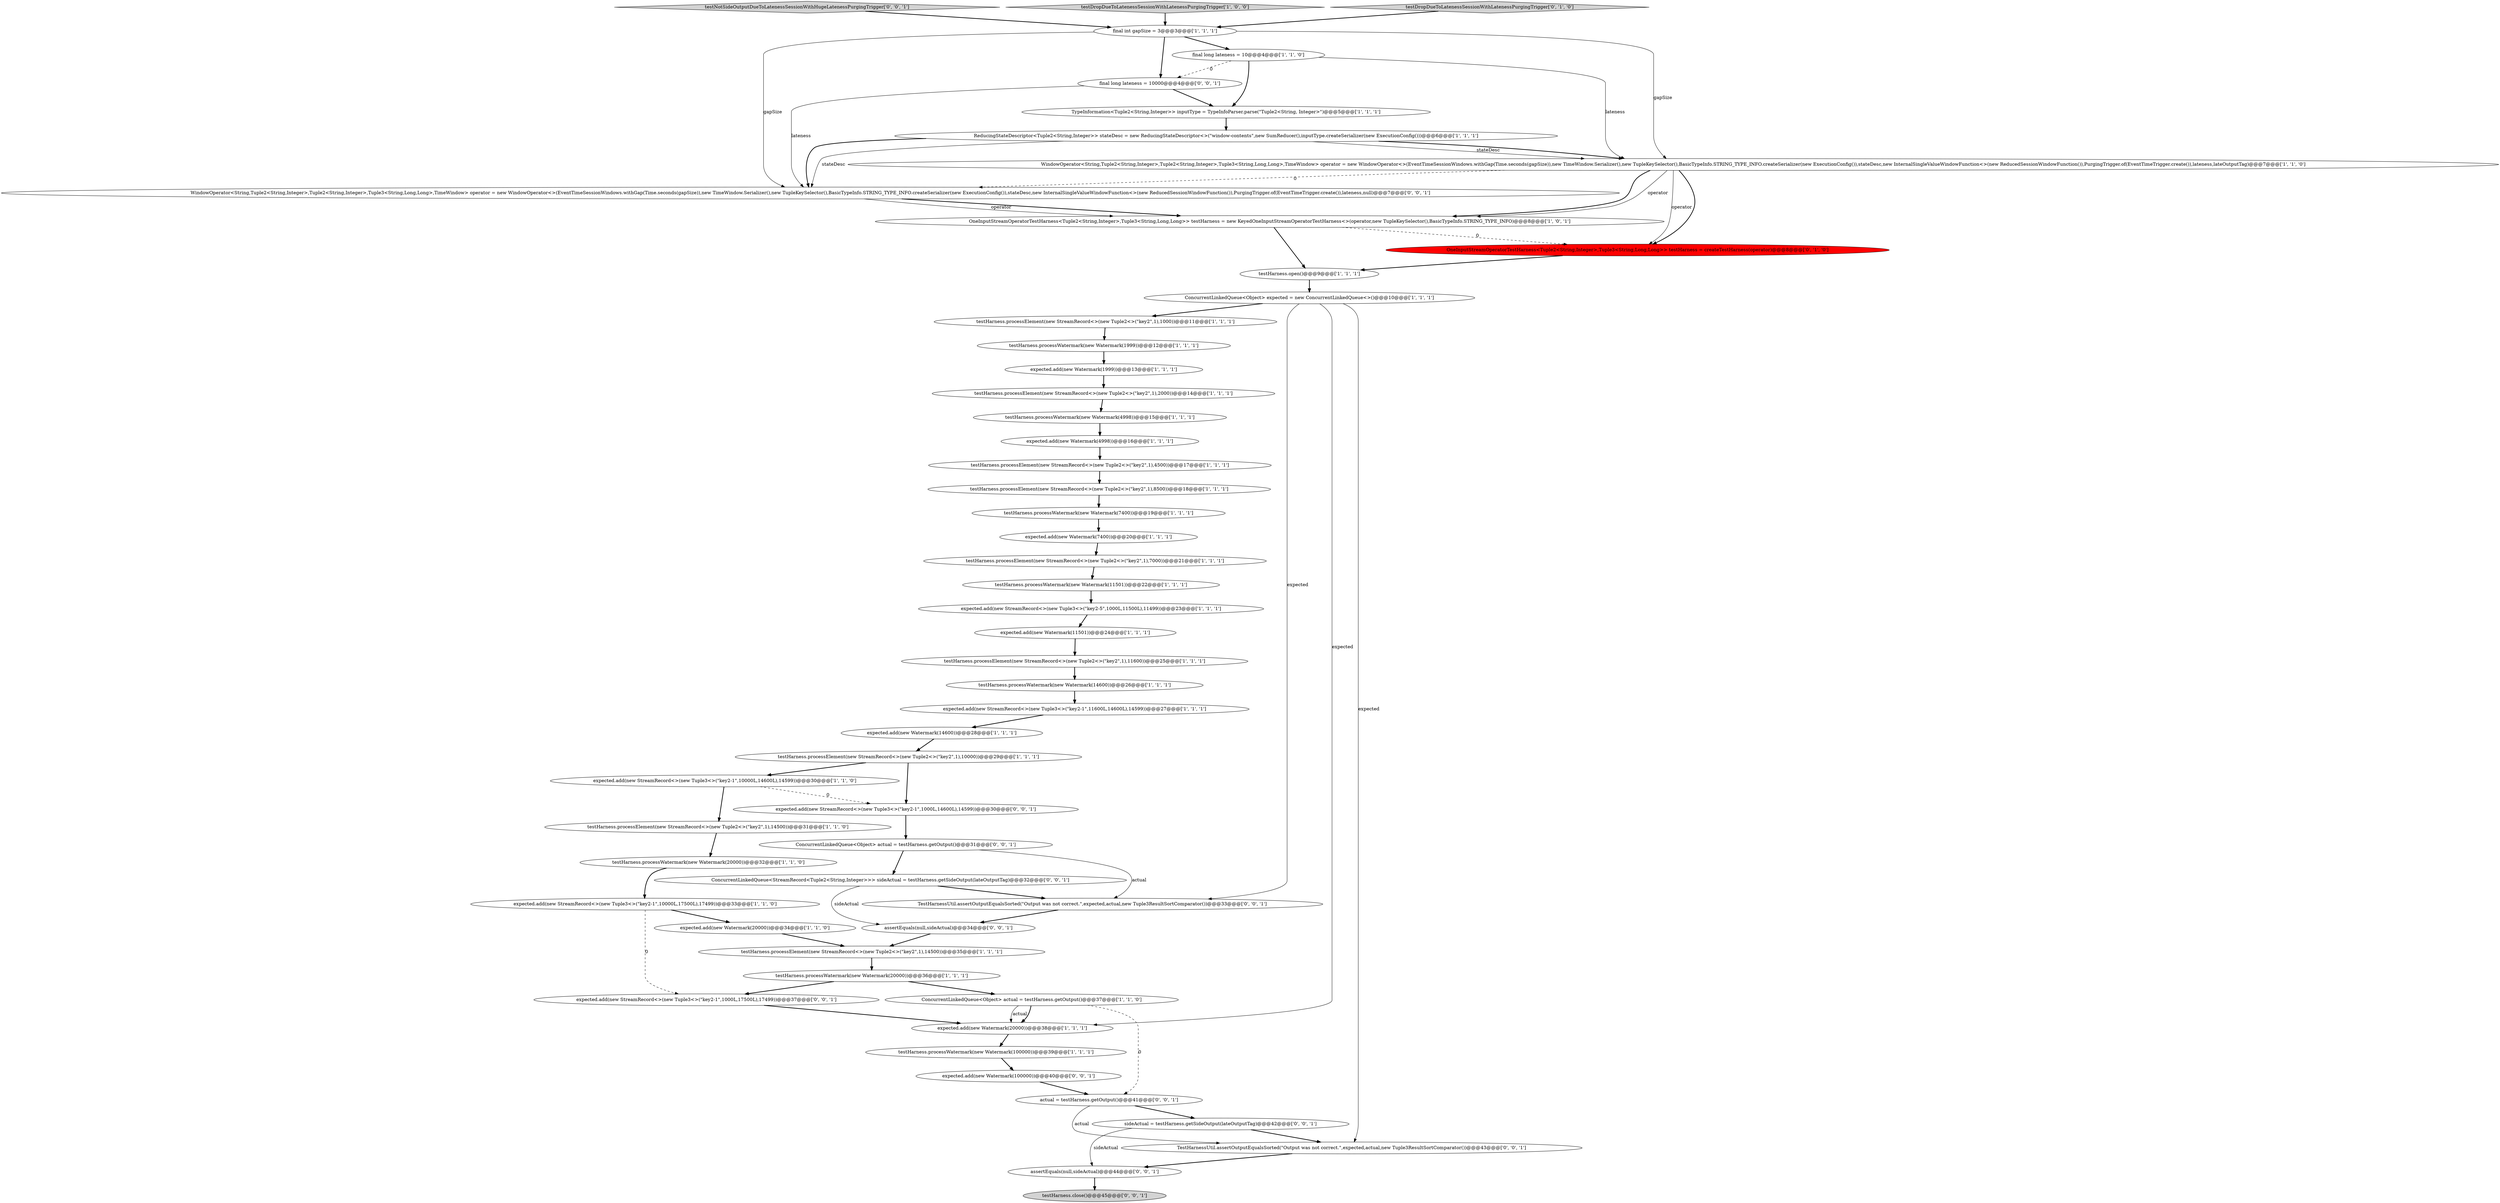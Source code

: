 digraph {
9 [style = filled, label = "testHarness.processElement(new StreamRecord<>(new Tuple2<>(\"key2\",1),14500))@@@35@@@['1', '1', '1']", fillcolor = white, shape = ellipse image = "AAA0AAABBB1BBB"];
13 [style = filled, label = "ConcurrentLinkedQueue<Object> actual = testHarness.getOutput()@@@37@@@['1', '1', '0']", fillcolor = white, shape = ellipse image = "AAA0AAABBB1BBB"];
26 [style = filled, label = "testHarness.processElement(new StreamRecord<>(new Tuple2<>(\"key2\",1),7000))@@@21@@@['1', '1', '1']", fillcolor = white, shape = ellipse image = "AAA0AAABBB1BBB"];
1 [style = filled, label = "expected.add(new StreamRecord<>(new Tuple3<>(\"key2-5\",1000L,11500L),11499))@@@23@@@['1', '1', '1']", fillcolor = white, shape = ellipse image = "AAA0AAABBB1BBB"];
41 [style = filled, label = "ConcurrentLinkedQueue<Object> actual = testHarness.getOutput()@@@31@@@['0', '0', '1']", fillcolor = white, shape = ellipse image = "AAA0AAABBB3BBB"];
20 [style = filled, label = "testHarness.processWatermark(new Watermark(4998))@@@15@@@['1', '1', '1']", fillcolor = white, shape = ellipse image = "AAA0AAABBB1BBB"];
35 [style = filled, label = "expected.add(new StreamRecord<>(new Tuple3<>(\"key2-1\",10000L,17500L),17499))@@@33@@@['1', '1', '0']", fillcolor = white, shape = ellipse image = "AAA0AAABBB1BBB"];
46 [style = filled, label = "final long lateness = 10000@@@4@@@['0', '0', '1']", fillcolor = white, shape = ellipse image = "AAA0AAABBB3BBB"];
5 [style = filled, label = "final int gapSize = 3@@@3@@@['1', '1', '1']", fillcolor = white, shape = ellipse image = "AAA0AAABBB1BBB"];
21 [style = filled, label = "expected.add(new Watermark(11501))@@@24@@@['1', '1', '1']", fillcolor = white, shape = ellipse image = "AAA0AAABBB1BBB"];
22 [style = filled, label = "expected.add(new Watermark(4998))@@@16@@@['1', '1', '1']", fillcolor = white, shape = ellipse image = "AAA0AAABBB1BBB"];
54 [style = filled, label = "testNotSideOutputDueToLatenessSessionWithHugeLatenessPurgingTrigger['0', '0', '1']", fillcolor = lightgray, shape = diamond image = "AAA0AAABBB3BBB"];
36 [style = filled, label = "testHarness.processWatermark(new Watermark(14600))@@@26@@@['1', '1', '1']", fillcolor = white, shape = ellipse image = "AAA0AAABBB1BBB"];
19 [style = filled, label = "ConcurrentLinkedQueue<Object> expected = new ConcurrentLinkedQueue<>()@@@10@@@['1', '1', '1']", fillcolor = white, shape = ellipse image = "AAA0AAABBB1BBB"];
28 [style = filled, label = "ReducingStateDescriptor<Tuple2<String,Integer>> stateDesc = new ReducingStateDescriptor<>(\"window-contents\",new SumReducer(),inputType.createSerializer(new ExecutionConfig()))@@@6@@@['1', '1', '1']", fillcolor = white, shape = ellipse image = "AAA0AAABBB1BBB"];
8 [style = filled, label = "expected.add(new Watermark(14600))@@@28@@@['1', '1', '1']", fillcolor = white, shape = ellipse image = "AAA0AAABBB1BBB"];
6 [style = filled, label = "TypeInformation<Tuple2<String,Integer>> inputType = TypeInfoParser.parse(\"Tuple2<String, Integer>\")@@@5@@@['1', '1', '1']", fillcolor = white, shape = ellipse image = "AAA0AAABBB1BBB"];
49 [style = filled, label = "expected.add(new StreamRecord<>(new Tuple3<>(\"key2-1\",1000L,14600L),14599))@@@30@@@['0', '0', '1']", fillcolor = white, shape = ellipse image = "AAA0AAABBB3BBB"];
24 [style = filled, label = "expected.add(new Watermark(1999))@@@13@@@['1', '1', '1']", fillcolor = white, shape = ellipse image = "AAA0AAABBB1BBB"];
37 [style = filled, label = "testHarness.processWatermark(new Watermark(11501))@@@22@@@['1', '1', '1']", fillcolor = white, shape = ellipse image = "AAA0AAABBB1BBB"];
45 [style = filled, label = "assertEquals(null,sideActual)@@@34@@@['0', '0', '1']", fillcolor = white, shape = ellipse image = "AAA0AAABBB3BBB"];
15 [style = filled, label = "testHarness.processElement(new StreamRecord<>(new Tuple2<>(\"key2\",1),14500))@@@31@@@['1', '1', '0']", fillcolor = white, shape = ellipse image = "AAA0AAABBB1BBB"];
17 [style = filled, label = "testHarness.processWatermark(new Watermark(100000))@@@39@@@['1', '1', '1']", fillcolor = white, shape = ellipse image = "AAA0AAABBB1BBB"];
47 [style = filled, label = "actual = testHarness.getOutput()@@@41@@@['0', '0', '1']", fillcolor = white, shape = ellipse image = "AAA0AAABBB3BBB"];
34 [style = filled, label = "testHarness.processElement(new StreamRecord<>(new Tuple2<>(\"key2\",1),1000))@@@11@@@['1', '1', '1']", fillcolor = white, shape = ellipse image = "AAA0AAABBB1BBB"];
3 [style = filled, label = "WindowOperator<String,Tuple2<String,Integer>,Tuple2<String,Integer>,Tuple3<String,Long,Long>,TimeWindow> operator = new WindowOperator<>(EventTimeSessionWindows.withGap(Time.seconds(gapSize)),new TimeWindow.Serializer(),new TupleKeySelector(),BasicTypeInfo.STRING_TYPE_INFO.createSerializer(new ExecutionConfig()),stateDesc,new InternalSingleValueWindowFunction<>(new ReducedSessionWindowFunction()),PurgingTrigger.of(EventTimeTrigger.create()),lateness,lateOutputTag)@@@7@@@['1', '1', '0']", fillcolor = white, shape = ellipse image = "AAA0AAABBB1BBB"];
0 [style = filled, label = "testHarness.processWatermark(new Watermark(20000))@@@36@@@['1', '1', '1']", fillcolor = white, shape = ellipse image = "AAA0AAABBB1BBB"];
25 [style = filled, label = "OneInputStreamOperatorTestHarness<Tuple2<String,Integer>,Tuple3<String,Long,Long>> testHarness = new KeyedOneInputStreamOperatorTestHarness<>(operator,new TupleKeySelector(),BasicTypeInfo.STRING_TYPE_INFO)@@@8@@@['1', '0', '1']", fillcolor = white, shape = ellipse image = "AAA0AAABBB1BBB"];
50 [style = filled, label = "ConcurrentLinkedQueue<StreamRecord<Tuple2<String,Integer>>> sideActual = testHarness.getSideOutput(lateOutputTag)@@@32@@@['0', '0', '1']", fillcolor = white, shape = ellipse image = "AAA0AAABBB3BBB"];
7 [style = filled, label = "testHarness.processWatermark(new Watermark(20000))@@@32@@@['1', '1', '0']", fillcolor = white, shape = ellipse image = "AAA0AAABBB1BBB"];
51 [style = filled, label = "expected.add(new StreamRecord<>(new Tuple3<>(\"key2-1\",1000L,17500L),17499))@@@37@@@['0', '0', '1']", fillcolor = white, shape = ellipse image = "AAA0AAABBB3BBB"];
53 [style = filled, label = "assertEquals(null,sideActual)@@@44@@@['0', '0', '1']", fillcolor = white, shape = ellipse image = "AAA0AAABBB3BBB"];
2 [style = filled, label = "testHarness.processElement(new StreamRecord<>(new Tuple2<>(\"key2\",1),11600))@@@25@@@['1', '1', '1']", fillcolor = white, shape = ellipse image = "AAA0AAABBB1BBB"];
11 [style = filled, label = "testDropDueToLatenessSessionWithLatenessPurgingTrigger['1', '0', '0']", fillcolor = lightgray, shape = diamond image = "AAA0AAABBB1BBB"];
10 [style = filled, label = "expected.add(new StreamRecord<>(new Tuple3<>(\"key2-1\",11600L,14600L),14599))@@@27@@@['1', '1', '1']", fillcolor = white, shape = ellipse image = "AAA0AAABBB1BBB"];
42 [style = filled, label = "TestHarnessUtil.assertOutputEqualsSorted(\"Output was not correct.\",expected,actual,new Tuple3ResultSortComparator())@@@33@@@['0', '0', '1']", fillcolor = white, shape = ellipse image = "AAA0AAABBB3BBB"];
43 [style = filled, label = "TestHarnessUtil.assertOutputEqualsSorted(\"Output was not correct.\",expected,actual,new Tuple3ResultSortComparator())@@@43@@@['0', '0', '1']", fillcolor = white, shape = ellipse image = "AAA0AAABBB3BBB"];
30 [style = filled, label = "expected.add(new Watermark(20000))@@@38@@@['1', '1', '1']", fillcolor = white, shape = ellipse image = "AAA0AAABBB1BBB"];
14 [style = filled, label = "testHarness.processWatermark(new Watermark(1999))@@@12@@@['1', '1', '1']", fillcolor = white, shape = ellipse image = "AAA0AAABBB1BBB"];
48 [style = filled, label = "sideActual = testHarness.getSideOutput(lateOutputTag)@@@42@@@['0', '0', '1']", fillcolor = white, shape = ellipse image = "AAA0AAABBB3BBB"];
18 [style = filled, label = "testHarness.processElement(new StreamRecord<>(new Tuple2<>(\"key2\",1),10000))@@@29@@@['1', '1', '1']", fillcolor = white, shape = ellipse image = "AAA0AAABBB1BBB"];
4 [style = filled, label = "testHarness.processWatermark(new Watermark(7400))@@@19@@@['1', '1', '1']", fillcolor = white, shape = ellipse image = "AAA0AAABBB1BBB"];
52 [style = filled, label = "expected.add(new Watermark(100000))@@@40@@@['0', '0', '1']", fillcolor = white, shape = ellipse image = "AAA0AAABBB3BBB"];
12 [style = filled, label = "testHarness.processElement(new StreamRecord<>(new Tuple2<>(\"key2\",1),2000))@@@14@@@['1', '1', '1']", fillcolor = white, shape = ellipse image = "AAA0AAABBB1BBB"];
38 [style = filled, label = "testDropDueToLatenessSessionWithLatenessPurgingTrigger['0', '1', '0']", fillcolor = lightgray, shape = diamond image = "AAA0AAABBB2BBB"];
33 [style = filled, label = "testHarness.processElement(new StreamRecord<>(new Tuple2<>(\"key2\",1),8500))@@@18@@@['1', '1', '1']", fillcolor = white, shape = ellipse image = "AAA0AAABBB1BBB"];
32 [style = filled, label = "expected.add(new StreamRecord<>(new Tuple3<>(\"key2-1\",10000L,14600L),14599))@@@30@@@['1', '1', '0']", fillcolor = white, shape = ellipse image = "AAA0AAABBB1BBB"];
44 [style = filled, label = "WindowOperator<String,Tuple2<String,Integer>,Tuple2<String,Integer>,Tuple3<String,Long,Long>,TimeWindow> operator = new WindowOperator<>(EventTimeSessionWindows.withGap(Time.seconds(gapSize)),new TimeWindow.Serializer(),new TupleKeySelector(),BasicTypeInfo.STRING_TYPE_INFO.createSerializer(new ExecutionConfig()),stateDesc,new InternalSingleValueWindowFunction<>(new ReducedSessionWindowFunction()),PurgingTrigger.of(EventTimeTrigger.create()),lateness,null)@@@7@@@['0', '0', '1']", fillcolor = white, shape = ellipse image = "AAA0AAABBB3BBB"];
29 [style = filled, label = "expected.add(new Watermark(7400))@@@20@@@['1', '1', '1']", fillcolor = white, shape = ellipse image = "AAA0AAABBB1BBB"];
40 [style = filled, label = "testHarness.close()@@@45@@@['0', '0', '1']", fillcolor = lightgray, shape = ellipse image = "AAA0AAABBB3BBB"];
31 [style = filled, label = "final long lateness = 10@@@4@@@['1', '1', '0']", fillcolor = white, shape = ellipse image = "AAA0AAABBB1BBB"];
39 [style = filled, label = "OneInputStreamOperatorTestHarness<Tuple2<String,Integer>,Tuple3<String,Long,Long>> testHarness = createTestHarness(operator)@@@8@@@['0', '1', '0']", fillcolor = red, shape = ellipse image = "AAA1AAABBB2BBB"];
16 [style = filled, label = "testHarness.open()@@@9@@@['1', '1', '1']", fillcolor = white, shape = ellipse image = "AAA0AAABBB1BBB"];
23 [style = filled, label = "expected.add(new Watermark(20000))@@@34@@@['1', '1', '0']", fillcolor = white, shape = ellipse image = "AAA0AAABBB1BBB"];
27 [style = filled, label = "testHarness.processElement(new StreamRecord<>(new Tuple2<>(\"key2\",1),4500))@@@17@@@['1', '1', '1']", fillcolor = white, shape = ellipse image = "AAA0AAABBB1BBB"];
13->30 [style = solid, label="actual"];
50->45 [style = solid, label="sideActual"];
38->5 [style = bold, label=""];
14->24 [style = bold, label=""];
17->52 [style = bold, label=""];
19->34 [style = bold, label=""];
24->12 [style = bold, label=""];
31->3 [style = solid, label="lateness"];
39->16 [style = bold, label=""];
30->17 [style = bold, label=""];
3->39 [style = solid, label="operator"];
9->0 [style = bold, label=""];
15->7 [style = bold, label=""];
0->13 [style = bold, label=""];
5->3 [style = solid, label="gapSize"];
47->48 [style = bold, label=""];
42->45 [style = bold, label=""];
19->42 [style = solid, label="expected"];
3->25 [style = bold, label=""];
8->18 [style = bold, label=""];
37->1 [style = bold, label=""];
46->6 [style = bold, label=""];
33->4 [style = bold, label=""];
28->3 [style = solid, label="stateDesc"];
7->35 [style = bold, label=""];
12->20 [style = bold, label=""];
19->43 [style = solid, label="expected"];
53->40 [style = bold, label=""];
51->30 [style = bold, label=""];
3->44 [style = dashed, label="0"];
3->25 [style = solid, label="operator"];
4->29 [style = bold, label=""];
13->30 [style = bold, label=""];
16->19 [style = bold, label=""];
25->16 [style = bold, label=""];
35->51 [style = dashed, label="0"];
20->22 [style = bold, label=""];
29->26 [style = bold, label=""];
21->2 [style = bold, label=""];
47->43 [style = solid, label="actual"];
35->23 [style = bold, label=""];
11->5 [style = bold, label=""];
18->49 [style = bold, label=""];
52->47 [style = bold, label=""];
31->46 [style = dashed, label="0"];
31->6 [style = bold, label=""];
5->31 [style = bold, label=""];
22->27 [style = bold, label=""];
10->8 [style = bold, label=""];
50->42 [style = bold, label=""];
48->43 [style = bold, label=""];
32->49 [style = dashed, label="0"];
1->21 [style = bold, label=""];
46->44 [style = solid, label="lateness"];
0->51 [style = bold, label=""];
43->53 [style = bold, label=""];
5->44 [style = solid, label="gapSize"];
2->36 [style = bold, label=""];
32->15 [style = bold, label=""];
18->32 [style = bold, label=""];
28->44 [style = bold, label=""];
49->41 [style = bold, label=""];
41->42 [style = solid, label="actual"];
3->39 [style = bold, label=""];
26->37 [style = bold, label=""];
44->25 [style = bold, label=""];
44->25 [style = solid, label="operator"];
48->53 [style = solid, label="sideActual"];
34->14 [style = bold, label=""];
28->3 [style = bold, label=""];
27->33 [style = bold, label=""];
28->44 [style = solid, label="stateDesc"];
13->47 [style = dashed, label="0"];
54->5 [style = bold, label=""];
23->9 [style = bold, label=""];
5->46 [style = bold, label=""];
41->50 [style = bold, label=""];
45->9 [style = bold, label=""];
25->39 [style = dashed, label="0"];
19->30 [style = solid, label="expected"];
6->28 [style = bold, label=""];
36->10 [style = bold, label=""];
}
